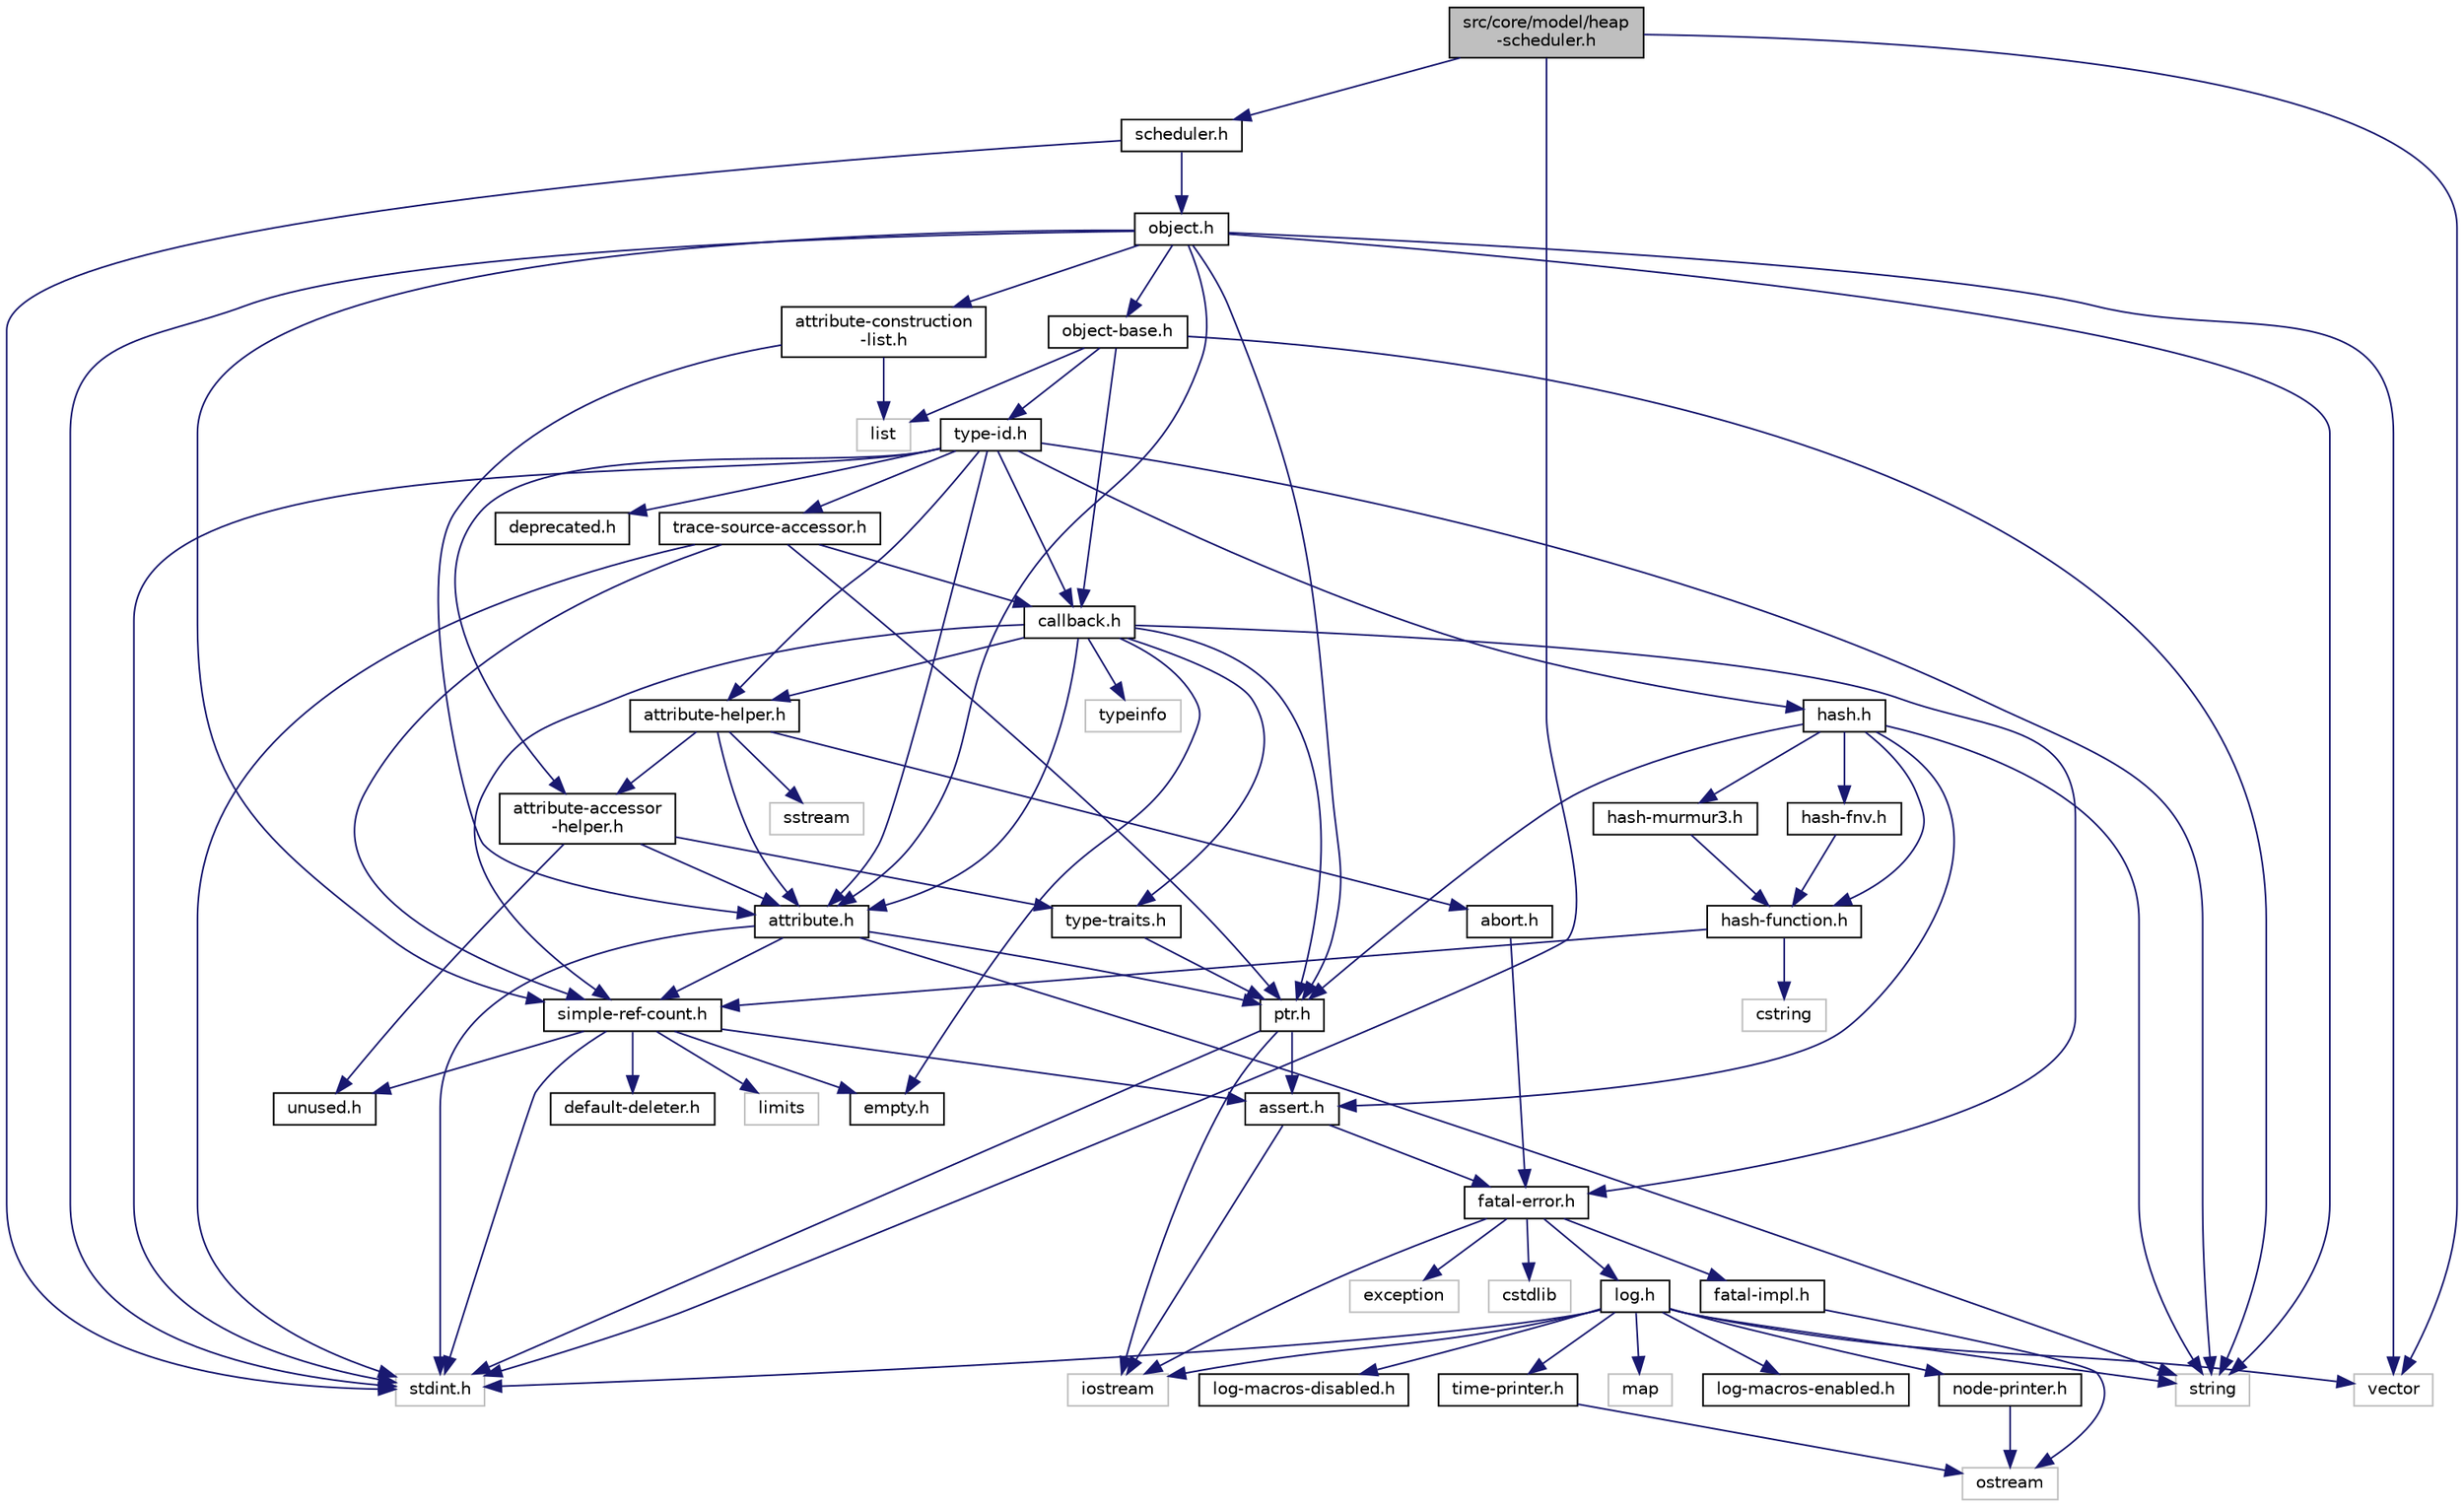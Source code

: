 digraph "src/core/model/heap-scheduler.h"
{
 // LATEX_PDF_SIZE
  edge [fontname="Helvetica",fontsize="10",labelfontname="Helvetica",labelfontsize="10"];
  node [fontname="Helvetica",fontsize="10",shape=record];
  Node1 [label="src/core/model/heap\l-scheduler.h",height=0.2,width=0.4,color="black", fillcolor="grey75", style="filled", fontcolor="black",tooltip="ns3::HeapScheduler declaration."];
  Node1 -> Node2 [color="midnightblue",fontsize="10",style="solid",fontname="Helvetica"];
  Node2 [label="scheduler.h",height=0.2,width=0.4,color="black", fillcolor="white", style="filled",URL="$scheduler_8h.html",tooltip="ns3::Scheduler abstract base class, ns3::Scheduler::Event and ns3::Scheduler::EventKey declarations."];
  Node2 -> Node3 [color="midnightblue",fontsize="10",style="solid",fontname="Helvetica"];
  Node3 [label="stdint.h",height=0.2,width=0.4,color="grey75", fillcolor="white", style="filled",tooltip=" "];
  Node2 -> Node4 [color="midnightblue",fontsize="10",style="solid",fontname="Helvetica"];
  Node4 [label="object.h",height=0.2,width=0.4,color="black", fillcolor="white", style="filled",URL="$object_8h.html",tooltip="ns3::Object class declaration, which is the root of the Object hierarchy and Aggregation."];
  Node4 -> Node3 [color="midnightblue",fontsize="10",style="solid",fontname="Helvetica"];
  Node4 -> Node5 [color="midnightblue",fontsize="10",style="solid",fontname="Helvetica"];
  Node5 [label="string",height=0.2,width=0.4,color="grey75", fillcolor="white", style="filled",tooltip=" "];
  Node4 -> Node6 [color="midnightblue",fontsize="10",style="solid",fontname="Helvetica"];
  Node6 [label="vector",height=0.2,width=0.4,color="grey75", fillcolor="white", style="filled",tooltip=" "];
  Node4 -> Node7 [color="midnightblue",fontsize="10",style="solid",fontname="Helvetica"];
  Node7 [label="ptr.h",height=0.2,width=0.4,color="black", fillcolor="white", style="filled",URL="$ptr_8h.html",tooltip="ns3::Ptr smart pointer declaration and implementation."];
  Node7 -> Node8 [color="midnightblue",fontsize="10",style="solid",fontname="Helvetica"];
  Node8 [label="iostream",height=0.2,width=0.4,color="grey75", fillcolor="white", style="filled",tooltip=" "];
  Node7 -> Node3 [color="midnightblue",fontsize="10",style="solid",fontname="Helvetica"];
  Node7 -> Node9 [color="midnightblue",fontsize="10",style="solid",fontname="Helvetica"];
  Node9 [label="assert.h",height=0.2,width=0.4,color="black", fillcolor="white", style="filled",URL="$assert_8h.html",tooltip="NS_ASSERT() and NS_ASSERT_MSG() macro definitions."];
  Node9 -> Node8 [color="midnightblue",fontsize="10",style="solid",fontname="Helvetica"];
  Node9 -> Node10 [color="midnightblue",fontsize="10",style="solid",fontname="Helvetica"];
  Node10 [label="fatal-error.h",height=0.2,width=0.4,color="black", fillcolor="white", style="filled",URL="$fatal-error_8h.html",tooltip="NS_FATAL_x macro definitions."];
  Node10 -> Node8 [color="midnightblue",fontsize="10",style="solid",fontname="Helvetica"];
  Node10 -> Node11 [color="midnightblue",fontsize="10",style="solid",fontname="Helvetica"];
  Node11 [label="exception",height=0.2,width=0.4,color="grey75", fillcolor="white", style="filled",tooltip=" "];
  Node10 -> Node12 [color="midnightblue",fontsize="10",style="solid",fontname="Helvetica"];
  Node12 [label="cstdlib",height=0.2,width=0.4,color="grey75", fillcolor="white", style="filled",tooltip=" "];
  Node10 -> Node13 [color="midnightblue",fontsize="10",style="solid",fontname="Helvetica"];
  Node13 [label="fatal-impl.h",height=0.2,width=0.4,color="black", fillcolor="white", style="filled",URL="$fatal-impl_8h.html",tooltip="ns3::FatalImpl::RegisterStream(), ns3::FatalImpl::UnregisterStream(), and ns3::FatalImpl::FlushStream..."];
  Node13 -> Node14 [color="midnightblue",fontsize="10",style="solid",fontname="Helvetica"];
  Node14 [label="ostream",height=0.2,width=0.4,color="grey75", fillcolor="white", style="filled",tooltip=" "];
  Node10 -> Node15 [color="midnightblue",fontsize="10",style="solid",fontname="Helvetica"];
  Node15 [label="log.h",height=0.2,width=0.4,color="black", fillcolor="white", style="filled",URL="$log_8h.html",tooltip="Debug message logging."];
  Node15 -> Node5 [color="midnightblue",fontsize="10",style="solid",fontname="Helvetica"];
  Node15 -> Node8 [color="midnightblue",fontsize="10",style="solid",fontname="Helvetica"];
  Node15 -> Node3 [color="midnightblue",fontsize="10",style="solid",fontname="Helvetica"];
  Node15 -> Node16 [color="midnightblue",fontsize="10",style="solid",fontname="Helvetica"];
  Node16 [label="map",height=0.2,width=0.4,color="grey75", fillcolor="white", style="filled",tooltip=" "];
  Node15 -> Node6 [color="midnightblue",fontsize="10",style="solid",fontname="Helvetica"];
  Node15 -> Node17 [color="midnightblue",fontsize="10",style="solid",fontname="Helvetica"];
  Node17 [label="node-printer.h",height=0.2,width=0.4,color="black", fillcolor="white", style="filled",URL="$node-printer_8h.html",tooltip="Declaration of ns3::NodePrinter function pointer type and ns3::DefaultNodePrinter function."];
  Node17 -> Node14 [color="midnightblue",fontsize="10",style="solid",fontname="Helvetica"];
  Node15 -> Node18 [color="midnightblue",fontsize="10",style="solid",fontname="Helvetica"];
  Node18 [label="time-printer.h",height=0.2,width=0.4,color="black", fillcolor="white", style="filled",URL="$time-printer_8h.html",tooltip="Declaration of ns3::TimePrinter function pointer type and ns3::DefaultTimePrinter function."];
  Node18 -> Node14 [color="midnightblue",fontsize="10",style="solid",fontname="Helvetica"];
  Node15 -> Node19 [color="midnightblue",fontsize="10",style="solid",fontname="Helvetica"];
  Node19 [label="log-macros-enabled.h",height=0.2,width=0.4,color="black", fillcolor="white", style="filled",URL="$log-macros-enabled_8h.html",tooltip="NS_LOG and related logging macro definitions."];
  Node15 -> Node20 [color="midnightblue",fontsize="10",style="solid",fontname="Helvetica"];
  Node20 [label="log-macros-disabled.h",height=0.2,width=0.4,color="black", fillcolor="white", style="filled",URL="$log-macros-disabled_8h.html",tooltip="Definition of empty logging macros and the NS_LOG_NOOP_INTERNAL macro."];
  Node4 -> Node21 [color="midnightblue",fontsize="10",style="solid",fontname="Helvetica"];
  Node21 [label="attribute.h",height=0.2,width=0.4,color="black", fillcolor="white", style="filled",URL="$attribute_8h.html",tooltip="ns3::AttributeValue, ns3::AttributeAccessor and ns3::AttributeChecker declarations."];
  Node21 -> Node5 [color="midnightblue",fontsize="10",style="solid",fontname="Helvetica"];
  Node21 -> Node3 [color="midnightblue",fontsize="10",style="solid",fontname="Helvetica"];
  Node21 -> Node7 [color="midnightblue",fontsize="10",style="solid",fontname="Helvetica"];
  Node21 -> Node22 [color="midnightblue",fontsize="10",style="solid",fontname="Helvetica"];
  Node22 [label="simple-ref-count.h",height=0.2,width=0.4,color="black", fillcolor="white", style="filled",URL="$simple-ref-count_8h.html",tooltip="ns3::SimpleRefCount declaration and template implementation."];
  Node22 -> Node23 [color="midnightblue",fontsize="10",style="solid",fontname="Helvetica"];
  Node23 [label="empty.h",height=0.2,width=0.4,color="black", fillcolor="white", style="filled",URL="$empty_8h.html",tooltip="ns3::empty declaration, used by callbacks."];
  Node22 -> Node24 [color="midnightblue",fontsize="10",style="solid",fontname="Helvetica"];
  Node24 [label="default-deleter.h",height=0.2,width=0.4,color="black", fillcolor="white", style="filled",URL="$default-deleter_8h.html",tooltip="ns3::DefaultDeleter declaration and template implementation, for reference-counted smart pointers."];
  Node22 -> Node9 [color="midnightblue",fontsize="10",style="solid",fontname="Helvetica"];
  Node22 -> Node25 [color="midnightblue",fontsize="10",style="solid",fontname="Helvetica"];
  Node25 [label="unused.h",height=0.2,width=0.4,color="black", fillcolor="white", style="filled",URL="$unused_8h.html",tooltip="NS_UNUSED and NS_UNUSED_GLOBAL macro definitions."];
  Node22 -> Node3 [color="midnightblue",fontsize="10",style="solid",fontname="Helvetica"];
  Node22 -> Node26 [color="midnightblue",fontsize="10",style="solid",fontname="Helvetica"];
  Node26 [label="limits",height=0.2,width=0.4,color="grey75", fillcolor="white", style="filled",tooltip=" "];
  Node4 -> Node27 [color="midnightblue",fontsize="10",style="solid",fontname="Helvetica"];
  Node27 [label="object-base.h",height=0.2,width=0.4,color="black", fillcolor="white", style="filled",URL="$object-base_8h.html",tooltip="ns3::ObjectBase declaration and NS_OBJECT_ENSURE_REGISTERED() madro definition."];
  Node27 -> Node28 [color="midnightblue",fontsize="10",style="solid",fontname="Helvetica"];
  Node28 [label="type-id.h",height=0.2,width=0.4,color="black", fillcolor="white", style="filled",URL="$type-id_8h.html",tooltip="ns3::TypeId declaration; inline and template implementations."];
  Node28 -> Node21 [color="midnightblue",fontsize="10",style="solid",fontname="Helvetica"];
  Node28 -> Node29 [color="midnightblue",fontsize="10",style="solid",fontname="Helvetica"];
  Node29 [label="attribute-accessor\l-helper.h",height=0.2,width=0.4,color="black", fillcolor="white", style="filled",URL="$attribute-accessor-helper_8h.html",tooltip="ns3::MakeAccessorHelper declarations and template implementations."];
  Node29 -> Node21 [color="midnightblue",fontsize="10",style="solid",fontname="Helvetica"];
  Node29 -> Node25 [color="midnightblue",fontsize="10",style="solid",fontname="Helvetica"];
  Node29 -> Node30 [color="midnightblue",fontsize="10",style="solid",fontname="Helvetica"];
  Node30 [label="type-traits.h",height=0.2,width=0.4,color="black", fillcolor="white", style="filled",URL="$type-traits_8h.html",tooltip="ns3::TypeTraits introspection declaration and template implementation."];
  Node30 -> Node7 [color="midnightblue",fontsize="10",style="solid",fontname="Helvetica"];
  Node28 -> Node31 [color="midnightblue",fontsize="10",style="solid",fontname="Helvetica"];
  Node31 [label="trace-source-accessor.h",height=0.2,width=0.4,color="black", fillcolor="white", style="filled",URL="$trace-source-accessor_8h.html",tooltip="ns3::TraceSourceAccessor and ns3::MakeTraceSourceAccessor declarations."];
  Node31 -> Node3 [color="midnightblue",fontsize="10",style="solid",fontname="Helvetica"];
  Node31 -> Node32 [color="midnightblue",fontsize="10",style="solid",fontname="Helvetica"];
  Node32 [label="callback.h",height=0.2,width=0.4,color="black", fillcolor="white", style="filled",URL="$callback_8h.html",tooltip="Declaration of the various callback functions."];
  Node32 -> Node7 [color="midnightblue",fontsize="10",style="solid",fontname="Helvetica"];
  Node32 -> Node10 [color="midnightblue",fontsize="10",style="solid",fontname="Helvetica"];
  Node32 -> Node23 [color="midnightblue",fontsize="10",style="solid",fontname="Helvetica"];
  Node32 -> Node30 [color="midnightblue",fontsize="10",style="solid",fontname="Helvetica"];
  Node32 -> Node21 [color="midnightblue",fontsize="10",style="solid",fontname="Helvetica"];
  Node32 -> Node33 [color="midnightblue",fontsize="10",style="solid",fontname="Helvetica"];
  Node33 [label="attribute-helper.h",height=0.2,width=0.4,color="black", fillcolor="white", style="filled",URL="$attribute-helper_8h.html",tooltip="Attribute helper (ATTRIBUTE_ )macros definition."];
  Node33 -> Node21 [color="midnightblue",fontsize="10",style="solid",fontname="Helvetica"];
  Node33 -> Node29 [color="midnightblue",fontsize="10",style="solid",fontname="Helvetica"];
  Node33 -> Node34 [color="midnightblue",fontsize="10",style="solid",fontname="Helvetica"];
  Node34 [label="sstream",height=0.2,width=0.4,color="grey75", fillcolor="white", style="filled",tooltip=" "];
  Node33 -> Node35 [color="midnightblue",fontsize="10",style="solid",fontname="Helvetica"];
  Node35 [label="abort.h",height=0.2,width=0.4,color="black", fillcolor="white", style="filled",URL="$abort_8h.html",tooltip="NS_ABORT_x macro definitions."];
  Node35 -> Node10 [color="midnightblue",fontsize="10",style="solid",fontname="Helvetica"];
  Node32 -> Node22 [color="midnightblue",fontsize="10",style="solid",fontname="Helvetica"];
  Node32 -> Node36 [color="midnightblue",fontsize="10",style="solid",fontname="Helvetica"];
  Node36 [label="typeinfo",height=0.2,width=0.4,color="grey75", fillcolor="white", style="filled",tooltip=" "];
  Node31 -> Node7 [color="midnightblue",fontsize="10",style="solid",fontname="Helvetica"];
  Node31 -> Node22 [color="midnightblue",fontsize="10",style="solid",fontname="Helvetica"];
  Node28 -> Node33 [color="midnightblue",fontsize="10",style="solid",fontname="Helvetica"];
  Node28 -> Node32 [color="midnightblue",fontsize="10",style="solid",fontname="Helvetica"];
  Node28 -> Node37 [color="midnightblue",fontsize="10",style="solid",fontname="Helvetica"];
  Node37 [label="deprecated.h",height=0.2,width=0.4,color="black", fillcolor="white", style="filled",URL="$deprecated_8h.html",tooltip="NS_DEPRECATED macro definition."];
  Node28 -> Node38 [color="midnightblue",fontsize="10",style="solid",fontname="Helvetica"];
  Node38 [label="hash.h",height=0.2,width=0.4,color="black", fillcolor="white", style="filled",URL="$hash_8h.html",tooltip="ns3::Hasher, ns3::Hash32() and ns3::Hash64() function declarations."];
  Node38 -> Node5 [color="midnightblue",fontsize="10",style="solid",fontname="Helvetica"];
  Node38 -> Node9 [color="midnightblue",fontsize="10",style="solid",fontname="Helvetica"];
  Node38 -> Node7 [color="midnightblue",fontsize="10",style="solid",fontname="Helvetica"];
  Node38 -> Node39 [color="midnightblue",fontsize="10",style="solid",fontname="Helvetica"];
  Node39 [label="hash-function.h",height=0.2,width=0.4,color="black", fillcolor="white", style="filled",URL="$hash-function_8h.html",tooltip="ns3::Hash::Implementation, ns3::Hash::Function::Hash32 and ns3::Hash::Function::Hash64 declarations."];
  Node39 -> Node40 [color="midnightblue",fontsize="10",style="solid",fontname="Helvetica"];
  Node40 [label="cstring",height=0.2,width=0.4,color="grey75", fillcolor="white", style="filled",tooltip=" "];
  Node39 -> Node22 [color="midnightblue",fontsize="10",style="solid",fontname="Helvetica"];
  Node38 -> Node41 [color="midnightblue",fontsize="10",style="solid",fontname="Helvetica"];
  Node41 [label="hash-murmur3.h",height=0.2,width=0.4,color="black", fillcolor="white", style="filled",URL="$hash-murmur3_8h.html",tooltip="ns3::Hash::Function::Murmur3 declaration."];
  Node41 -> Node39 [color="midnightblue",fontsize="10",style="solid",fontname="Helvetica"];
  Node38 -> Node42 [color="midnightblue",fontsize="10",style="solid",fontname="Helvetica"];
  Node42 [label="hash-fnv.h",height=0.2,width=0.4,color="black", fillcolor="white", style="filled",URL="$hash-fnv_8h.html",tooltip="ns3::Hash::Function::Fnv1a declaration."];
  Node42 -> Node39 [color="midnightblue",fontsize="10",style="solid",fontname="Helvetica"];
  Node28 -> Node5 [color="midnightblue",fontsize="10",style="solid",fontname="Helvetica"];
  Node28 -> Node3 [color="midnightblue",fontsize="10",style="solid",fontname="Helvetica"];
  Node27 -> Node32 [color="midnightblue",fontsize="10",style="solid",fontname="Helvetica"];
  Node27 -> Node5 [color="midnightblue",fontsize="10",style="solid",fontname="Helvetica"];
  Node27 -> Node43 [color="midnightblue",fontsize="10",style="solid",fontname="Helvetica"];
  Node43 [label="list",height=0.2,width=0.4,color="grey75", fillcolor="white", style="filled",tooltip=" "];
  Node4 -> Node44 [color="midnightblue",fontsize="10",style="solid",fontname="Helvetica"];
  Node44 [label="attribute-construction\l-list.h",height=0.2,width=0.4,color="black", fillcolor="white", style="filled",URL="$attribute-construction-list_8h.html",tooltip="ns3::AttributeConstructionList declaration."];
  Node44 -> Node21 [color="midnightblue",fontsize="10",style="solid",fontname="Helvetica"];
  Node44 -> Node43 [color="midnightblue",fontsize="10",style="solid",fontname="Helvetica"];
  Node4 -> Node22 [color="midnightblue",fontsize="10",style="solid",fontname="Helvetica"];
  Node1 -> Node3 [color="midnightblue",fontsize="10",style="solid",fontname="Helvetica"];
  Node1 -> Node6 [color="midnightblue",fontsize="10",style="solid",fontname="Helvetica"];
}
